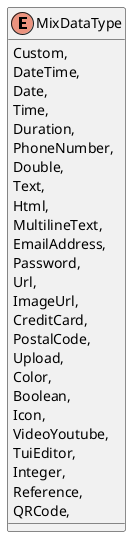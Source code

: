 @startuml
enum MixDataType {
    Custom,
    DateTime,
    Date,
    Time,
    Duration,
    PhoneNumber,
    Double,
    Text,
    Html,
    MultilineText,
    EmailAddress,
    Password,
    Url,
    ImageUrl,
    CreditCard,
    PostalCode,
    Upload,
    Color,
    Boolean,
    Icon,
    VideoYoutube,
    TuiEditor,
    Integer,
    Reference,
    QRCode,
}
@enduml
